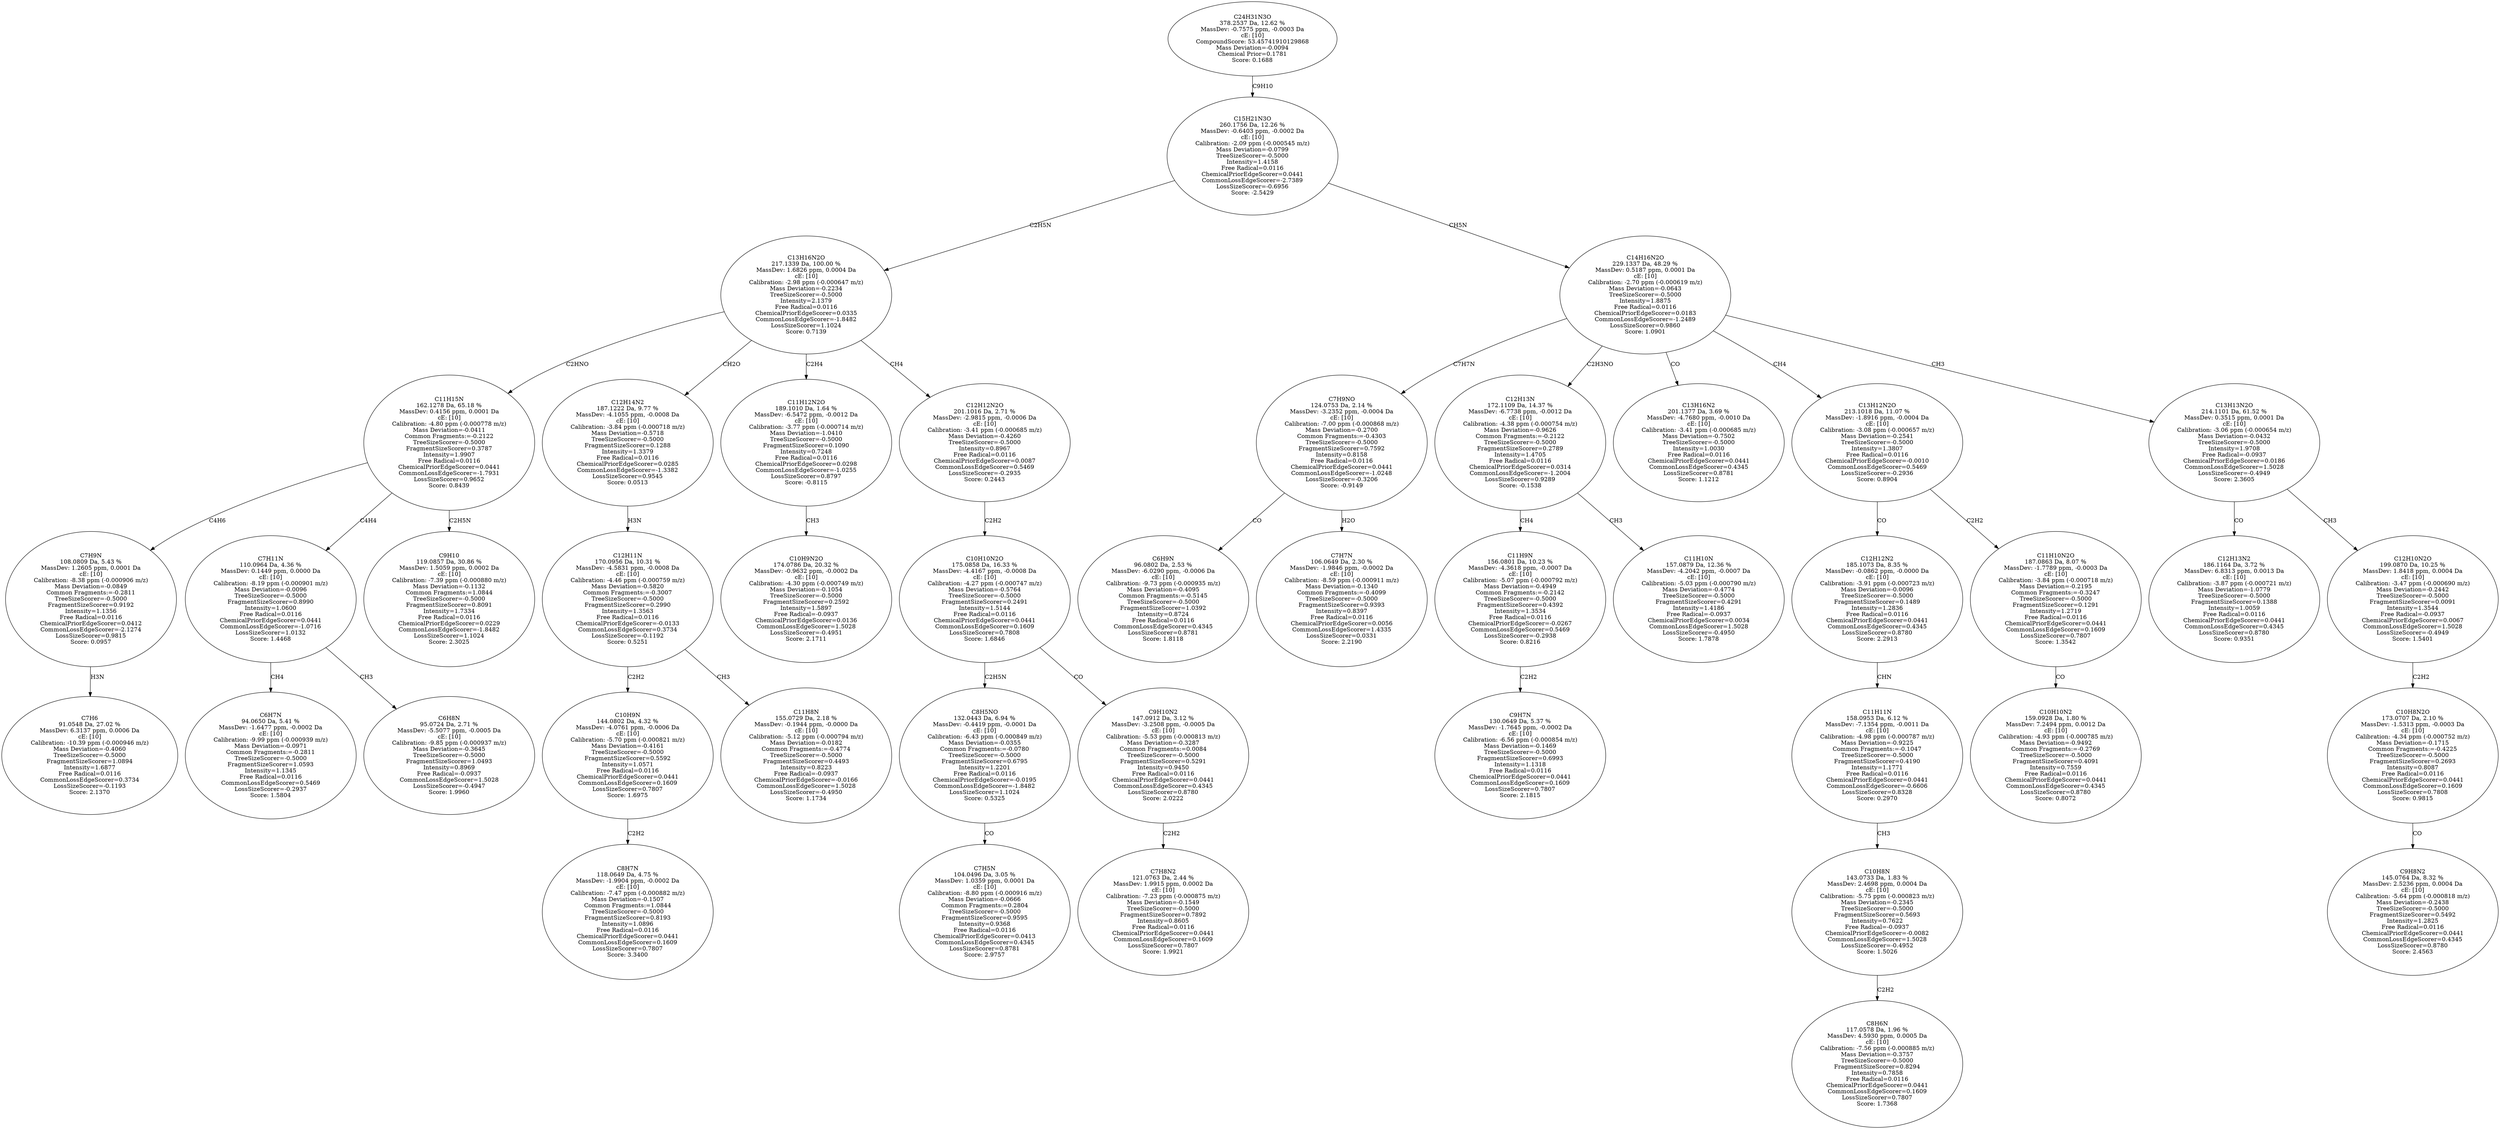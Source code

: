strict digraph {
v1 [label="C7H6\n91.0548 Da, 27.02 %\nMassDev: 6.3137 ppm, 0.0006 Da\ncE: [10]\nCalibration: -10.39 ppm (-0.000946 m/z)\nMass Deviation=-0.4060\nTreeSizeScorer=-0.5000\nFragmentSizeScorer=1.0894\nIntensity=1.6877\nFree Radical=0.0116\nCommonLossEdgeScorer=0.3734\nLossSizeScorer=-0.1193\nScore: 2.1370"];
v2 [label="C7H9N\n108.0809 Da, 5.43 %\nMassDev: 1.2605 ppm, 0.0001 Da\ncE: [10]\nCalibration: -8.38 ppm (-0.000906 m/z)\nMass Deviation=-0.0849\nCommon Fragments:=-0.2811\nTreeSizeScorer=-0.5000\nFragmentSizeScorer=0.9192\nIntensity=1.1356\nFree Radical=0.0116\nChemicalPriorEdgeScorer=0.0412\nCommonLossEdgeScorer=-2.1274\nLossSizeScorer=0.9815\nScore: 0.0957"];
v3 [label="C6H7N\n94.0650 Da, 5.41 %\nMassDev: -1.6477 ppm, -0.0002 Da\ncE: [10]\nCalibration: -9.99 ppm (-0.000939 m/z)\nMass Deviation=-0.0971\nCommon Fragments:=-0.2811\nTreeSizeScorer=-0.5000\nFragmentSizeScorer=1.0593\nIntensity=1.1345\nFree Radical=0.0116\nCommonLossEdgeScorer=0.5469\nLossSizeScorer=-0.2937\nScore: 1.5804"];
v4 [label="C6H8N\n95.0724 Da, 2.71 %\nMassDev: -5.5077 ppm, -0.0005 Da\ncE: [10]\nCalibration: -9.85 ppm (-0.000937 m/z)\nMass Deviation=-0.3645\nTreeSizeScorer=-0.5000\nFragmentSizeScorer=1.0493\nIntensity=0.8969\nFree Radical=-0.0937\nCommonLossEdgeScorer=1.5028\nLossSizeScorer=-0.4947\nScore: 1.9960"];
v5 [label="C7H11N\n110.0964 Da, 4.36 %\nMassDev: 0.1449 ppm, 0.0000 Da\ncE: [10]\nCalibration: -8.19 ppm (-0.000901 m/z)\nMass Deviation=-0.0096\nTreeSizeScorer=-0.5000\nFragmentSizeScorer=0.8990\nIntensity=1.0600\nFree Radical=0.0116\nChemicalPriorEdgeScorer=0.0441\nCommonLossEdgeScorer=-1.0716\nLossSizeScorer=1.0132\nScore: 1.4468"];
v6 [label="C9H10\n119.0857 Da, 30.86 %\nMassDev: 1.5059 ppm, 0.0002 Da\ncE: [10]\nCalibration: -7.39 ppm (-0.000880 m/z)\nMass Deviation=-0.1132\nCommon Fragments:=1.0844\nTreeSizeScorer=-0.5000\nFragmentSizeScorer=0.8091\nIntensity=1.7334\nFree Radical=0.0116\nChemicalPriorEdgeScorer=0.0229\nCommonLossEdgeScorer=-1.8482\nLossSizeScorer=1.1024\nScore: 2.3025"];
v7 [label="C11H15N\n162.1278 Da, 65.18 %\nMassDev: 0.4156 ppm, 0.0001 Da\ncE: [10]\nCalibration: -4.80 ppm (-0.000778 m/z)\nMass Deviation=-0.0411\nCommon Fragments:=-0.2122\nTreeSizeScorer=-0.5000\nFragmentSizeScorer=0.3787\nIntensity=1.9907\nFree Radical=0.0116\nChemicalPriorEdgeScorer=0.0441\nCommonLossEdgeScorer=-1.7931\nLossSizeScorer=0.9652\nScore: 0.8439"];
v8 [label="C8H7N\n118.0649 Da, 4.75 %\nMassDev: -1.9904 ppm, -0.0002 Da\ncE: [10]\nCalibration: -7.47 ppm (-0.000882 m/z)\nMass Deviation=-0.1507\nCommon Fragments:=1.0844\nTreeSizeScorer=-0.5000\nFragmentSizeScorer=0.8193\nIntensity=1.0896\nFree Radical=0.0116\nChemicalPriorEdgeScorer=0.0441\nCommonLossEdgeScorer=0.1609\nLossSizeScorer=0.7807\nScore: 3.3400"];
v9 [label="C10H9N\n144.0802 Da, 4.32 %\nMassDev: -4.0761 ppm, -0.0006 Da\ncE: [10]\nCalibration: -5.70 ppm (-0.000821 m/z)\nMass Deviation=-0.4161\nTreeSizeScorer=-0.5000\nFragmentSizeScorer=0.5592\nIntensity=1.0571\nFree Radical=0.0116\nChemicalPriorEdgeScorer=0.0441\nCommonLossEdgeScorer=0.1609\nLossSizeScorer=0.7807\nScore: 1.6975"];
v10 [label="C11H8N\n155.0729 Da, 2.18 %\nMassDev: -0.1944 ppm, -0.0000 Da\ncE: [10]\nCalibration: -5.12 ppm (-0.000794 m/z)\nMass Deviation=-0.0182\nCommon Fragments:=-0.4774\nTreeSizeScorer=-0.5000\nFragmentSizeScorer=0.4493\nIntensity=0.8223\nFree Radical=-0.0937\nChemicalPriorEdgeScorer=-0.0166\nCommonLossEdgeScorer=1.5028\nLossSizeScorer=-0.4950\nScore: 1.1734"];
v11 [label="C12H11N\n170.0956 Da, 10.31 %\nMassDev: -4.5831 ppm, -0.0008 Da\ncE: [10]\nCalibration: -4.46 ppm (-0.000759 m/z)\nMass Deviation=-0.5820\nCommon Fragments:=-0.3007\nTreeSizeScorer=-0.5000\nFragmentSizeScorer=0.2990\nIntensity=1.3563\nFree Radical=0.0116\nChemicalPriorEdgeScorer=-0.0133\nCommonLossEdgeScorer=0.3734\nLossSizeScorer=-0.1192\nScore: 0.5251"];
v12 [label="C12H14N2\n187.1222 Da, 9.77 %\nMassDev: -4.1055 ppm, -0.0008 Da\ncE: [10]\nCalibration: -3.84 ppm (-0.000718 m/z)\nMass Deviation=-0.5718\nTreeSizeScorer=-0.5000\nFragmentSizeScorer=0.1288\nIntensity=1.3379\nFree Radical=0.0116\nChemicalPriorEdgeScorer=0.0285\nCommonLossEdgeScorer=-1.3382\nLossSizeScorer=0.9545\nScore: 0.0513"];
v13 [label="C10H9N2O\n174.0786 Da, 20.32 %\nMassDev: -0.9632 ppm, -0.0002 Da\ncE: [10]\nCalibration: -4.30 ppm (-0.000749 m/z)\nMass Deviation=-0.1054\nTreeSizeScorer=-0.5000\nFragmentSizeScorer=0.2592\nIntensity=1.5897\nFree Radical=-0.0937\nChemicalPriorEdgeScorer=0.0136\nCommonLossEdgeScorer=1.5028\nLossSizeScorer=-0.4951\nScore: 2.1711"];
v14 [label="C11H12N2O\n189.1010 Da, 1.64 %\nMassDev: -6.5472 ppm, -0.0012 Da\ncE: [10]\nCalibration: -3.77 ppm (-0.000714 m/z)\nMass Deviation=-1.0410\nTreeSizeScorer=-0.5000\nFragmentSizeScorer=0.1090\nIntensity=0.7248\nFree Radical=0.0116\nChemicalPriorEdgeScorer=0.0298\nCommonLossEdgeScorer=-1.0255\nLossSizeScorer=0.8797\nScore: -0.8115"];
v15 [label="C7H5N\n104.0496 Da, 3.05 %\nMassDev: 1.0359 ppm, 0.0001 Da\ncE: [10]\nCalibration: -8.80 ppm (-0.000916 m/z)\nMass Deviation=-0.0666\nCommon Fragments:=0.2804\nTreeSizeScorer=-0.5000\nFragmentSizeScorer=0.9595\nIntensity=0.9368\nFree Radical=0.0116\nChemicalPriorEdgeScorer=0.0413\nCommonLossEdgeScorer=0.4345\nLossSizeScorer=0.8781\nScore: 2.9757"];
v16 [label="C8H5NO\n132.0443 Da, 6.94 %\nMassDev: -0.4419 ppm, -0.0001 Da\ncE: [10]\nCalibration: -6.43 ppm (-0.000849 m/z)\nMass Deviation=-0.0355\nCommon Fragments:=-0.0780\nTreeSizeScorer=-0.5000\nFragmentSizeScorer=0.6795\nIntensity=1.2201\nFree Radical=0.0116\nChemicalPriorEdgeScorer=-0.0195\nCommonLossEdgeScorer=-1.8482\nLossSizeScorer=1.1024\nScore: 0.5325"];
v17 [label="C7H8N2\n121.0763 Da, 2.44 %\nMassDev: 1.9915 ppm, 0.0002 Da\ncE: [10]\nCalibration: -7.23 ppm (-0.000875 m/z)\nMass Deviation=-0.1549\nTreeSizeScorer=-0.5000\nFragmentSizeScorer=0.7892\nIntensity=0.8605\nFree Radical=0.0116\nChemicalPriorEdgeScorer=0.0441\nCommonLossEdgeScorer=0.1609\nLossSizeScorer=0.7807\nScore: 1.9921"];
v18 [label="C9H10N2\n147.0912 Da, 3.12 %\nMassDev: -3.2508 ppm, -0.0005 Da\ncE: [10]\nCalibration: -5.53 ppm (-0.000813 m/z)\nMass Deviation=-0.3287\nCommon Fragments:=0.0084\nTreeSizeScorer=-0.5000\nFragmentSizeScorer=0.5291\nIntensity=0.9450\nFree Radical=0.0116\nChemicalPriorEdgeScorer=0.0441\nCommonLossEdgeScorer=0.4345\nLossSizeScorer=0.8780\nScore: 2.0222"];
v19 [label="C10H10N2O\n175.0858 Da, 16.33 %\nMassDev: -4.4167 ppm, -0.0008 Da\ncE: [10]\nCalibration: -4.27 ppm (-0.000747 m/z)\nMass Deviation=-0.5764\nTreeSizeScorer=-0.5000\nFragmentSizeScorer=0.2491\nIntensity=1.5144\nFree Radical=0.0116\nChemicalPriorEdgeScorer=0.0441\nCommonLossEdgeScorer=0.1609\nLossSizeScorer=0.7808\nScore: 1.6846"];
v20 [label="C12H12N2O\n201.1016 Da, 2.71 %\nMassDev: -2.9815 ppm, -0.0006 Da\ncE: [10]\nCalibration: -3.41 ppm (-0.000685 m/z)\nMass Deviation=-0.4260\nTreeSizeScorer=-0.5000\nIntensity=0.8967\nFree Radical=0.0116\nChemicalPriorEdgeScorer=0.0087\nCommonLossEdgeScorer=0.5469\nLossSizeScorer=-0.2935\nScore: 0.2443"];
v21 [label="C13H16N2O\n217.1339 Da, 100.00 %\nMassDev: 1.6826 ppm, 0.0004 Da\ncE: [10]\nCalibration: -2.98 ppm (-0.000647 m/z)\nMass Deviation=-0.2234\nTreeSizeScorer=-0.5000\nIntensity=2.1379\nFree Radical=0.0116\nChemicalPriorEdgeScorer=0.0335\nCommonLossEdgeScorer=-1.8482\nLossSizeScorer=1.1024\nScore: 0.7139"];
v22 [label="C6H9N\n96.0802 Da, 2.53 %\nMassDev: -6.0290 ppm, -0.0006 Da\ncE: [10]\nCalibration: -9.73 ppm (-0.000935 m/z)\nMass Deviation=-0.4095\nCommon Fragments:=-0.5145\nTreeSizeScorer=-0.5000\nFragmentSizeScorer=1.0392\nIntensity=0.8724\nFree Radical=0.0116\nCommonLossEdgeScorer=0.4345\nLossSizeScorer=0.8781\nScore: 1.8118"];
v23 [label="C7H7N\n106.0649 Da, 2.30 %\nMassDev: -1.9846 ppm, -0.0002 Da\ncE: [10]\nCalibration: -8.59 ppm (-0.000911 m/z)\nMass Deviation=-0.1340\nCommon Fragments:=-0.4099\nTreeSizeScorer=-0.5000\nFragmentSizeScorer=0.9393\nIntensity=0.8397\nFree Radical=0.0116\nChemicalPriorEdgeScorer=0.0056\nCommonLossEdgeScorer=1.4335\nLossSizeScorer=0.0331\nScore: 2.2190"];
v24 [label="C7H9NO\n124.0753 Da, 2.14 %\nMassDev: -3.2352 ppm, -0.0004 Da\ncE: [10]\nCalibration: -7.00 ppm (-0.000868 m/z)\nMass Deviation=-0.2700\nCommon Fragments:=-0.4303\nTreeSizeScorer=-0.5000\nFragmentSizeScorer=0.7592\nIntensity=0.8158\nFree Radical=0.0116\nChemicalPriorEdgeScorer=0.0441\nCommonLossEdgeScorer=-1.0248\nLossSizeScorer=-0.3206\nScore: -0.9149"];
v25 [label="C9H7N\n130.0649 Da, 5.37 %\nMassDev: -1.7645 ppm, -0.0002 Da\ncE: [10]\nCalibration: -6.56 ppm (-0.000854 m/z)\nMass Deviation=-0.1469\nTreeSizeScorer=-0.5000\nFragmentSizeScorer=0.6993\nIntensity=1.1318\nFree Radical=0.0116\nChemicalPriorEdgeScorer=0.0441\nCommonLossEdgeScorer=0.1609\nLossSizeScorer=0.7807\nScore: 2.1815"];
v26 [label="C11H9N\n156.0801 Da, 10.23 %\nMassDev: -4.3618 ppm, -0.0007 Da\ncE: [10]\nCalibration: -5.07 ppm (-0.000792 m/z)\nMass Deviation=-0.4949\nCommon Fragments:=-0.2142\nTreeSizeScorer=-0.5000\nFragmentSizeScorer=0.4392\nIntensity=1.3534\nFree Radical=0.0116\nChemicalPriorEdgeScorer=-0.0267\nCommonLossEdgeScorer=0.5469\nLossSizeScorer=-0.2938\nScore: 0.8216"];
v27 [label="C11H10N\n157.0879 Da, 12.36 %\nMassDev: -4.2042 ppm, -0.0007 Da\ncE: [10]\nCalibration: -5.03 ppm (-0.000790 m/z)\nMass Deviation=-0.4774\nTreeSizeScorer=-0.5000\nFragmentSizeScorer=0.4291\nIntensity=1.4186\nFree Radical=-0.0937\nChemicalPriorEdgeScorer=0.0034\nCommonLossEdgeScorer=1.5028\nLossSizeScorer=-0.4950\nScore: 1.7878"];
v28 [label="C12H13N\n172.1109 Da, 14.37 %\nMassDev: -6.7738 ppm, -0.0012 Da\ncE: [10]\nCalibration: -4.38 ppm (-0.000754 m/z)\nMass Deviation=-0.9626\nCommon Fragments:=-0.2122\nTreeSizeScorer=-0.5000\nFragmentSizeScorer=0.2789\nIntensity=1.4705\nFree Radical=0.0116\nChemicalPriorEdgeScorer=0.0314\nCommonLossEdgeScorer=-1.2004\nLossSizeScorer=0.9289\nScore: -0.1538"];
v29 [label="C13H16N2\n201.1377 Da, 3.69 %\nMassDev: -4.7680 ppm, -0.0010 Da\ncE: [10]\nCalibration: -3.41 ppm (-0.000685 m/z)\nMass Deviation=-0.7502\nTreeSizeScorer=-0.5000\nIntensity=1.0030\nFree Radical=0.0116\nChemicalPriorEdgeScorer=0.0441\nCommonLossEdgeScorer=0.4345\nLossSizeScorer=0.8781\nScore: 1.1212"];
v30 [label="C8H6N\n117.0578 Da, 1.96 %\nMassDev: 4.5930 ppm, 0.0005 Da\ncE: [10]\nCalibration: -7.56 ppm (-0.000885 m/z)\nMass Deviation=-0.3757\nTreeSizeScorer=-0.5000\nFragmentSizeScorer=0.8294\nIntensity=0.7858\nFree Radical=0.0116\nChemicalPriorEdgeScorer=0.0441\nCommonLossEdgeScorer=0.1609\nLossSizeScorer=0.7807\nScore: 1.7368"];
v31 [label="C10H8N\n143.0733 Da, 1.83 %\nMassDev: 2.4698 ppm, 0.0004 Da\ncE: [10]\nCalibration: -5.75 ppm (-0.000823 m/z)\nMass Deviation=-0.2345\nTreeSizeScorer=-0.5000\nFragmentSizeScorer=0.5693\nIntensity=0.7622\nFree Radical=-0.0937\nChemicalPriorEdgeScorer=-0.0082\nCommonLossEdgeScorer=1.5028\nLossSizeScorer=-0.4952\nScore: 1.5026"];
v32 [label="C11H11N\n158.0953 Da, 6.12 %\nMassDev: -7.1354 ppm, -0.0011 Da\ncE: [10]\nCalibration: -4.98 ppm (-0.000787 m/z)\nMass Deviation=-0.9225\nCommon Fragments:=-0.1047\nTreeSizeScorer=-0.5000\nFragmentSizeScorer=0.4190\nIntensity=1.1771\nFree Radical=0.0116\nChemicalPriorEdgeScorer=0.0441\nCommonLossEdgeScorer=-0.6606\nLossSizeScorer=0.8328\nScore: 0.2970"];
v33 [label="C12H12N2\n185.1073 Da, 8.35 %\nMassDev: -0.0862 ppm, -0.0000 Da\ncE: [10]\nCalibration: -3.91 ppm (-0.000723 m/z)\nMass Deviation=-0.0096\nTreeSizeScorer=-0.5000\nFragmentSizeScorer=0.1489\nIntensity=1.2836\nFree Radical=0.0116\nChemicalPriorEdgeScorer=0.0441\nCommonLossEdgeScorer=0.4345\nLossSizeScorer=0.8780\nScore: 2.2913"];
v34 [label="C10H10N2\n159.0928 Da, 1.80 %\nMassDev: 7.2494 ppm, 0.0012 Da\ncE: [10]\nCalibration: -4.93 ppm (-0.000785 m/z)\nMass Deviation=-0.9492\nCommon Fragments:=-0.2769\nTreeSizeScorer=-0.5000\nFragmentSizeScorer=0.4091\nIntensity=0.7559\nFree Radical=0.0116\nChemicalPriorEdgeScorer=0.0441\nCommonLossEdgeScorer=0.4345\nLossSizeScorer=0.8780\nScore: 0.8072"];
v35 [label="C11H10N2O\n187.0863 Da, 8.07 %\nMassDev: -1.7789 ppm, -0.0003 Da\ncE: [10]\nCalibration: -3.84 ppm (-0.000718 m/z)\nMass Deviation=-0.2195\nCommon Fragments:=-0.3247\nTreeSizeScorer=-0.5000\nFragmentSizeScorer=0.1291\nIntensity=1.2719\nFree Radical=0.0116\nChemicalPriorEdgeScorer=0.0441\nCommonLossEdgeScorer=0.1609\nLossSizeScorer=0.7807\nScore: 1.3542"];
v36 [label="C13H12N2O\n213.1018 Da, 11.07 %\nMassDev: -1.8916 ppm, -0.0004 Da\ncE: [10]\nCalibration: -3.08 ppm (-0.000657 m/z)\nMass Deviation=-0.2541\nTreeSizeScorer=-0.5000\nIntensity=1.3807\nFree Radical=0.0116\nChemicalPriorEdgeScorer=-0.0010\nCommonLossEdgeScorer=0.5469\nLossSizeScorer=-0.2936\nScore: 0.8904"];
v37 [label="C12H13N2\n186.1164 Da, 3.72 %\nMassDev: 6.8313 ppm, 0.0013 Da\ncE: [10]\nCalibration: -3.87 ppm (-0.000721 m/z)\nMass Deviation=-1.0779\nTreeSizeScorer=-0.5000\nFragmentSizeScorer=0.1388\nIntensity=1.0059\nFree Radical=0.0116\nChemicalPriorEdgeScorer=0.0441\nCommonLossEdgeScorer=0.4345\nLossSizeScorer=0.8780\nScore: 0.9351"];
v38 [label="C9H8N2\n145.0764 Da, 8.32 %\nMassDev: 2.5236 ppm, 0.0004 Da\ncE: [10]\nCalibration: -5.64 ppm (-0.000818 m/z)\nMass Deviation=-0.2438\nTreeSizeScorer=-0.5000\nFragmentSizeScorer=0.5492\nIntensity=1.2825\nFree Radical=0.0116\nChemicalPriorEdgeScorer=0.0441\nCommonLossEdgeScorer=0.4345\nLossSizeScorer=0.8780\nScore: 2.4563"];
v39 [label="C10H8N2O\n173.0707 Da, 2.10 %\nMassDev: -1.5313 ppm, -0.0003 Da\ncE: [10]\nCalibration: -4.34 ppm (-0.000752 m/z)\nMass Deviation=-0.1715\nCommon Fragments:=-0.4225\nTreeSizeScorer=-0.5000\nFragmentSizeScorer=0.2693\nIntensity=0.8087\nFree Radical=0.0116\nChemicalPriorEdgeScorer=0.0441\nCommonLossEdgeScorer=0.1609\nLossSizeScorer=0.7808\nScore: 0.9815"];
v40 [label="C12H10N2O\n199.0870 Da, 10.25 %\nMassDev: 1.8418 ppm, 0.0004 Da\ncE: [10]\nCalibration: -3.47 ppm (-0.000690 m/z)\nMass Deviation=-0.2442\nTreeSizeScorer=-0.5000\nFragmentSizeScorer=0.0091\nIntensity=1.3544\nFree Radical=-0.0937\nChemicalPriorEdgeScorer=0.0067\nCommonLossEdgeScorer=1.5028\nLossSizeScorer=-0.4949\nScore: 1.5401"];
v41 [label="C13H13N2O\n214.1101 Da, 61.52 %\nMassDev: 0.3515 ppm, 0.0001 Da\ncE: [10]\nCalibration: -3.06 ppm (-0.000654 m/z)\nMass Deviation=-0.0432\nTreeSizeScorer=-0.5000\nIntensity=1.9708\nFree Radical=-0.0937\nChemicalPriorEdgeScorer=0.0186\nCommonLossEdgeScorer=1.5028\nLossSizeScorer=-0.4949\nScore: 2.3605"];
v42 [label="C14H16N2O\n229.1337 Da, 48.29 %\nMassDev: 0.5187 ppm, 0.0001 Da\ncE: [10]\nCalibration: -2.70 ppm (-0.000619 m/z)\nMass Deviation=-0.0643\nTreeSizeScorer=-0.5000\nIntensity=1.8875\nFree Radical=0.0116\nChemicalPriorEdgeScorer=0.0183\nCommonLossEdgeScorer=-1.2489\nLossSizeScorer=0.9860\nScore: 1.0901"];
v43 [label="C15H21N3O\n260.1756 Da, 12.26 %\nMassDev: -0.6403 ppm, -0.0002 Da\ncE: [10]\nCalibration: -2.09 ppm (-0.000545 m/z)\nMass Deviation=-0.0799\nTreeSizeScorer=-0.5000\nIntensity=1.4158\nFree Radical=0.0116\nChemicalPriorEdgeScorer=0.0441\nCommonLossEdgeScorer=-2.7389\nLossSizeScorer=-0.6956\nScore: -2.5429"];
v44 [label="C24H31N3O\n378.2537 Da, 12.62 %\nMassDev: -0.7575 ppm, -0.0003 Da\ncE: [10]\nCompoundScore: 53.45741910129868\nMass Deviation=-0.0094\nChemical Prior=0.1781\nScore: 0.1688"];
v2 -> v1 [label="H3N"];
v7 -> v2 [label="C4H6"];
v5 -> v3 [label="CH4"];
v5 -> v4 [label="CH3"];
v7 -> v5 [label="C4H4"];
v7 -> v6 [label="C2H5N"];
v21 -> v7 [label="C2HNO"];
v9 -> v8 [label="C2H2"];
v11 -> v9 [label="C2H2"];
v11 -> v10 [label="CH3"];
v12 -> v11 [label="H3N"];
v21 -> v12 [label="CH2O"];
v14 -> v13 [label="CH3"];
v21 -> v14 [label="C2H4"];
v16 -> v15 [label="CO"];
v19 -> v16 [label="C2H5N"];
v18 -> v17 [label="C2H2"];
v19 -> v18 [label="CO"];
v20 -> v19 [label="C2H2"];
v21 -> v20 [label="CH4"];
v43 -> v21 [label="C2H5N"];
v24 -> v22 [label="CO"];
v24 -> v23 [label="H2O"];
v42 -> v24 [label="C7H7N"];
v26 -> v25 [label="C2H2"];
v28 -> v26 [label="CH4"];
v28 -> v27 [label="CH3"];
v42 -> v28 [label="C2H3NO"];
v42 -> v29 [label="CO"];
v31 -> v30 [label="C2H2"];
v32 -> v31 [label="CH3"];
v33 -> v32 [label="CHN"];
v36 -> v33 [label="CO"];
v35 -> v34 [label="CO"];
v36 -> v35 [label="C2H2"];
v42 -> v36 [label="CH4"];
v41 -> v37 [label="CO"];
v39 -> v38 [label="CO"];
v40 -> v39 [label="C2H2"];
v41 -> v40 [label="CH3"];
v42 -> v41 [label="CH3"];
v43 -> v42 [label="CH5N"];
v44 -> v43 [label="C9H10"];
}